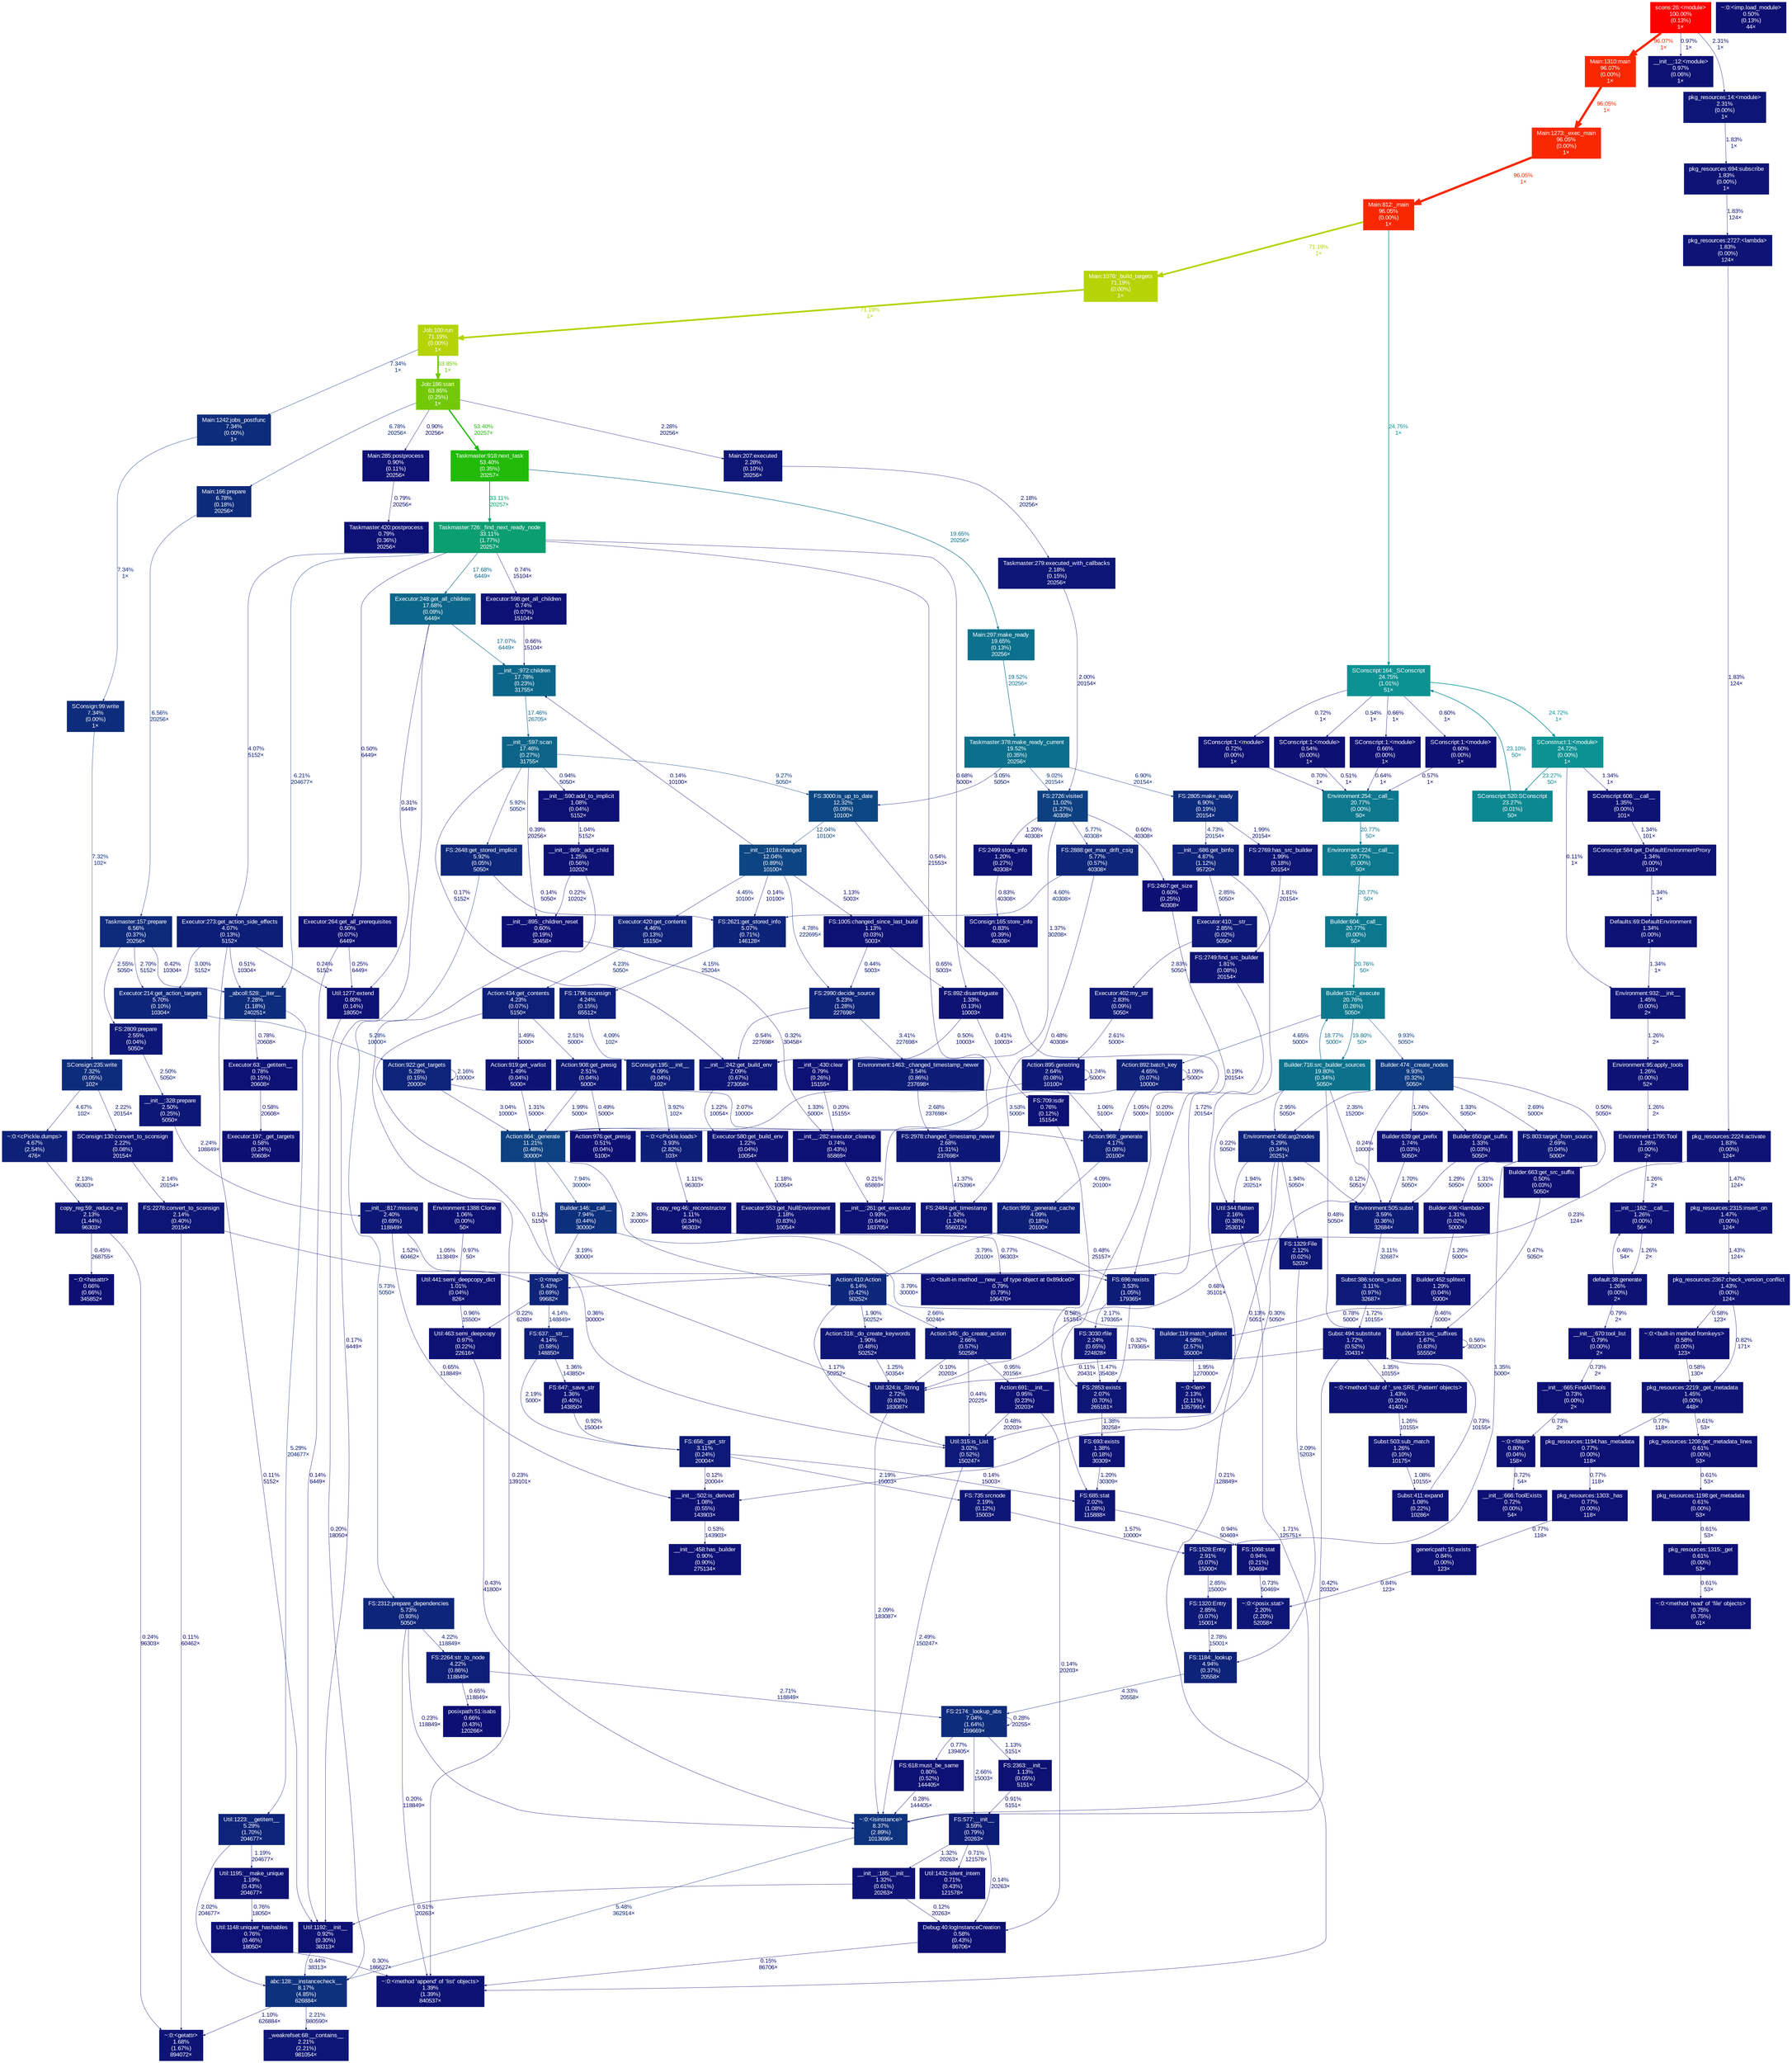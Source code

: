 digraph {
	graph [ranksep=0.25, fontname=Arial, nodesep=0.125];
	node [fontname=Arial, style=filled, height=0, width=0, shape=box, fontcolor=white];
	edge [fontname=Arial];
	0 [color="#0d2c7c", fontcolor="#ffffff", fontsize="10.00", label="FS:2174:_lookup_abs\n7.04%\n(1.64%)\n159669×"];
	0 -> 0 [color="#0d0e73", label="0.28%\n20255×", arrowsize="0.35", fontsize="10.00", fontcolor="#0d0e73", labeldistance="0.50", penwidth="0.50"];
	0 -> 386 [color="#0d1074", label="0.77%\n139405×", arrowsize="0.35", fontsize="10.00", fontcolor="#0d1074", labeldistance="0.50", penwidth="0.50"];
	0 -> 681 [color="#0d1876", label="2.66%\n15003×", arrowsize="0.35", fontsize="10.00", fontcolor="#0d1876", labeldistance="0.50", penwidth="0.50"];
	0 -> 1087 [color="#0d1174", label="1.13%\n5151×", arrowsize="0.35", fontsize="10.00", fontcolor="#0d1174", labeldistance="0.50", penwidth="0.50"];
	1 [color="#0d2279", fontcolor="#ffffff", fontsize="10.00", label="FS:1184:_lookup\n4.94%\n(0.37%)\n20558×"];
	1 -> 0 [color="#0d1f78", label="4.33%\n20558×", arrowsize="0.35", fontsize="10.00", fontcolor="#0d1f78", labeldistance="0.50", penwidth="0.50"];
	2 [color="#0d1f78", fontcolor="#ffffff", fontsize="10.00", label="FS:2264:str_to_node\n4.22%\n(0.86%)\n118849×"];
	2 -> 0 [color="#0d1876", label="2.71%\n118849×", arrowsize="0.35", fontsize="10.00", fontcolor="#0d1876", labeldistance="0.50", penwidth="0.50"];
	2 -> 1414 [color="#0d0f74", label="0.65%\n118849×", arrowsize="0.35", fontsize="10.00", fontcolor="#0d0f74", labeldistance="0.50", penwidth="0.50"];
	4 [color="#0b9e6f", fontcolor="#ffffff", fontsize="10.00", label="Taskmaster:726:_find_next_ready_node\n33.11%\n(1.77%)\n20257×"];
	4 -> 261 [color="#0d1074", label="0.68%\n5000×", arrowsize="0.35", fontsize="10.00", fontcolor="#0d1074", labeldistance="0.50", penwidth="0.50"];
	4 -> 422 [color="#0d1074", label="0.74%\n15104×", arrowsize="0.35", fontsize="10.00", fontcolor="#0d1074", labeldistance="0.50", penwidth="0.50"];
	4 -> 407 [color="#0d1e78", label="4.07%\n5152×", arrowsize="0.35", fontsize="10.00", fontcolor="#0d1e78", labeldistance="0.50", penwidth="0.50"];
	4 -> 758 [color="#0c658a", label="17.68%\n6449×", arrowsize="0.42", fontsize="10.00", fontcolor="#0c658a", labeldistance="0.71", penwidth="0.71"];
	4 -> 211 [color="#0d0f73", label="0.54%\n21553×", arrowsize="0.35", fontsize="10.00", fontcolor="#0d0f73", labeldistance="0.50", penwidth="0.50"];
	4 -> 789 [color="#0d287b", label="6.21%\n204677×", arrowsize="0.35", fontsize="10.00", fontcolor="#0d287b", labeldistance="0.50", penwidth="0.50"];
	4 -> 1047 [color="#0d0f73", label="0.50%\n6449×", arrowsize="0.35", fontsize="10.00", fontcolor="#0d0f73", labeldistance="0.50", penwidth="0.50"];
	13 [color="#0d1074", fontcolor="#ffffff", fontsize="10.00", label="__init__:666:ToolExists\n0.72%\n(0.00%)\n54×"];
	15 [color="#0d1074", fontcolor="#ffffff", fontsize="10.00", label="__init__:282:executor_cleanup\n0.74%\n(0.43%)\n65869×"];
	15 -> 211 [color="#0d0e73", label="0.21%\n65869×", arrowsize="0.35", fontsize="10.00", fontcolor="#0d0e73", labeldistance="0.50", penwidth="0.50"];
	16 [color="#0d2179", fontcolor="#ffffff", fontsize="10.00", label="Action:892:batch_key\n4.65%\n(0.07%)\n10000×"];
	16 -> 16 [color="#0d1174", label="1.09%\n5000×", arrowsize="0.35", fontsize="10.00", fontcolor="#0d1174", labeldistance="0.50", penwidth="0.50"];
	16 -> 270 [color="#0d1174", label="1.05%\n5000×", arrowsize="0.35", fontsize="10.00", fontcolor="#0d1174", labeldistance="0.50", penwidth="0.50"];
	16 -> 663 [color="#0d1c77", label="3.53%\n5000×", arrowsize="0.35", fontsize="10.00", fontcolor="#0d1c77", labeldistance="0.50", penwidth="0.50"];
	17 [color="#0c788e", fontcolor="#ffffff", fontsize="10.00", label="Builder:537:_execute\n20.76%\n(0.26%)\n5050×"];
	17 -> 16 [color="#0d2179", label="4.65%\n5000×", arrowsize="0.35", fontsize="10.00", fontcolor="#0d2179", labeldistance="0.50", penwidth="0.50"];
	17 -> 19 [color="#0d3a80", label="9.93%\n5050×", arrowsize="0.35", fontsize="10.00", fontcolor="#0d3a80", labeldistance="0.50", penwidth="0.50"];
	17 -> 185 [color="#0c728c", label="19.80%\n50×", arrowsize="0.44", fontsize="10.00", fontcolor="#0c728c", labeldistance="0.79", penwidth="0.79"];
	19 [color="#0d3a80", fontcolor="#ffffff", fontsize="10.00", label="Builder:474:_create_nodes\n9.93%\n(0.32%)\n5050×"];
	19 -> 130 [color="#0d1876", label="2.69%\n5000×", arrowsize="0.35", fontsize="10.00", fontcolor="#0d1876", labeldistance="0.50", penwidth="0.50"];
	19 -> 193 [color="#0d1776", label="2.35%\n15200×", arrowsize="0.35", fontsize="10.00", fontcolor="#0d1776", labeldistance="0.50", penwidth="0.50"];
	19 -> 271 [color="#0d0f73", label="0.50%\n5050×", arrowsize="0.35", fontsize="10.00", fontcolor="#0d0f73", labeldistance="0.50", penwidth="0.50"];
	19 -> 177 [color="#0d0e73", label="0.30%\n5050×", arrowsize="0.35", fontsize="10.00", fontcolor="#0d0e73", labeldistance="0.50", penwidth="0.50"];
	19 -> 285 [color="#0d1475", label="1.74%\n5050×", arrowsize="0.35", fontsize="10.00", fontcolor="#0d1475", labeldistance="0.50", penwidth="0.50"];
	19 -> 221 [color="#0d1274", label="1.33%\n5050×", arrowsize="0.35", fontsize="10.00", fontcolor="#0d1274", labeldistance="0.50", penwidth="0.50"];
	24 [color="#0d1074", fontcolor="#ffffff", fontsize="10.00", label="SConscript:1:<module>\n0.72%\n(0.00%)\n1×"];
	24 -> 660 [color="#0d1074", label="0.70%\n1×", arrowsize="0.35", fontsize="10.00", fontcolor="#0d1074", labeldistance="0.50", penwidth="0.50"];
	25 [color="#0c9293", fontcolor="#ffffff", fontsize="10.00", label="SConscript:164:_SConscript\n24.75%\n(1.01%)\n51×"];
	25 -> 918 [color="#0d0f73", label="0.54%\n1×", arrowsize="0.35", fontsize="10.00", fontcolor="#0d0f73", labeldistance="0.50", penwidth="0.50"];
	25 -> 24 [color="#0d1074", label="0.72%\n1×", arrowsize="0.35", fontsize="10.00", fontcolor="#0d1074", labeldistance="0.50", penwidth="0.50"];
	25 -> 289 [color="#0d0f74", label="0.66%\n1×", arrowsize="0.35", fontsize="10.00", fontcolor="#0d0f74", labeldistance="0.50", penwidth="0.50"];
	25 -> 357 [color="#0d0f74", label="0.60%\n1×", arrowsize="0.35", fontsize="10.00", fontcolor="#0d0f74", labeldistance="0.50", penwidth="0.50"];
	25 -> 118 [color="#0c9293", label="24.72%\n1×", arrowsize="0.50", fontsize="10.00", fontcolor="#0c9293", labeldistance="0.99", penwidth="0.99"];
	41 [color="#0d1676", fontcolor="#ffffff", fontsize="10.00", label="FS:735:srcnode\n2.19%\n(0.12%)\n15003×"];
	41 -> 194 [color="#0d1375", label="1.57%\n10000×", arrowsize="0.35", fontsize="10.00", fontcolor="#0d1375", labeldistance="0.50", penwidth="0.50"];
	72 [color="#0d0f73", fontcolor="#ffffff", fontsize="10.00", label="~:0:<imp.load_module>\n0.50%\n(0.13%)\n44×"];
	78 [color="#f92801", fontcolor="#ffffff", fontsize="10.00", label="Main:812:_main\n96.05%\n(0.00%)\n1×"];
	78 -> 473 [color="#b5d406", label="71.19%\n1×", arrowsize="0.84", fontsize="10.00", fontcolor="#b5d406", labeldistance="2.85", penwidth="2.85"];
	78 -> 25 [color="#0c9293", label="24.75%\n1×", arrowsize="0.50", fontsize="10.00", fontcolor="#0c9293", labeldistance="0.99", penwidth="0.99"];
	92 [color="#0d1174", fontcolor="#ffffff", fontsize="10.00", label="Util:463:semi_deepcopy\n0.97%\n(0.22%)\n22616×"];
	92 -> 375 [color="#0d0f73", label="0.43%\n41800×", arrowsize="0.35", fontsize="10.00", fontcolor="#0d0f73", labeldistance="0.50", penwidth="0.50"];
	115 [color="#f92801", fontcolor="#ffffff", fontsize="10.00", label="Main:1310:main\n96.07%\n(0.00%)\n1×"];
	115 -> 394 [color="#f92801", label="96.05%\n1×", arrowsize="0.98", fontsize="10.00", fontcolor="#f92801", labeldistance="3.84", penwidth="3.84"];
	118 [color="#0c9293", fontcolor="#ffffff", fontsize="10.00", label="SConstruct:1:<module>\n24.72%\n(0.00%)\n1×"];
	118 -> 545 [color="#0d0d73", label="0.11%\n1×", arrowsize="0.35", fontsize="10.00", fontcolor="#0d0d73", labeldistance="0.50", penwidth="0.50"];
	118 -> 372 [color="#0d1274", label="1.34%\n1×", arrowsize="0.35", fontsize="10.00", fontcolor="#0d1274", labeldistance="0.50", penwidth="0.50"];
	118 -> 280 [color="#0c8891", label="23.27%\n50×", arrowsize="0.48", fontsize="10.00", fontcolor="#0c8891", labeldistance="0.93", penwidth="0.93"];
	124 [color="#0d2279", fontcolor="#ffffff", fontsize="10.00", label="__init__:686:get_binfo\n4.87%\n(1.12%)\n95720×"];
	124 -> 1478 [color="#0d0e73", label="0.21%\n128849×", arrowsize="0.35", fontsize="10.00", fontcolor="#0d0e73", labeldistance="0.50", penwidth="0.50"];
	124 -> 327 [color="#0d1976", label="2.85%\n5050×", arrowsize="0.35", fontsize="10.00", fontcolor="#0d1976", labeldistance="0.50", penwidth="0.50"];
	129 [color="#0d1274", fontcolor="#ffffff", fontsize="10.00", label="Builder:496:<lambda>\n1.31%\n(0.02%)\n5000×"];
	129 -> 1153 [color="#0d1274", label="1.29%\n5000×", arrowsize="0.35", fontsize="10.00", fontcolor="#0d1274", labeldistance="0.50", penwidth="0.50"];
	130 [color="#0d1876", fontcolor="#ffffff", fontsize="10.00", label="FS:803:target_from_source\n2.69%\n(0.04%)\n5000×"];
	130 -> 129 [color="#0d1274", label="1.31%\n5000×", arrowsize="0.35", fontsize="10.00", fontcolor="#0d1274", labeldistance="0.50", penwidth="0.50"];
	130 -> 194 [color="#0d1274", label="1.35%\n5000×", arrowsize="0.35", fontsize="10.00", fontcolor="#0d1274", labeldistance="0.50", penwidth="0.50"];
	132 [color="#0d1f78", fontcolor="#ffffff", fontsize="10.00", label="Action:434:get_contents\n4.23%\n(0.07%)\n5150×"];
	132 -> 1205 [color="#0d1776", label="2.51%\n5000×", arrowsize="0.35", fontsize="10.00", fontcolor="#0d1776", labeldistance="0.50", penwidth="0.50"];
	132 -> 220 [color="#0d1375", label="1.49%\n5000×", arrowsize="0.35", fontsize="10.00", fontcolor="#0d1375", labeldistance="0.50", penwidth="0.50"];
	132 -> 381 [color="#0d0d73", label="0.12%\n5150×", arrowsize="0.35", fontsize="10.00", fontcolor="#0d0d73", labeldistance="0.50", penwidth="0.50"];
	136 [color="#0d1475", fontcolor="#ffffff", fontsize="10.00", label="Builder:823:src_suffixes\n1.67%\n(0.83%)\n55550×"];
	136 -> 136 [color="#0d0f73", label="0.56%\n30200×", arrowsize="0.35", fontsize="10.00", fontcolor="#0d0f73", labeldistance="0.50", penwidth="0.50"];
	146 [color="#0d1274", fontcolor="#ffffff", fontsize="10.00", label="__init__:162:__call__\n1.26%\n(0.00%)\n56×"];
	146 -> 1005 [color="#0d1274", label="1.26%\n2×", arrowsize="0.35", fontsize="10.00", fontcolor="#0d1274", labeldistance="0.50", penwidth="0.50"];
	161 [color="#0d1174", fontcolor="#ffffff", fontsize="10.00", label="__init__:12:<module>\n0.97%\n(0.06%)\n1×"];
	170 [color="#0d1074", fontcolor="#ffffff", fontsize="10.00", label="__init__:458:has_builder\n0.90%\n(0.90%)\n275134×"];
	173 [color="#0c6489", fontcolor="#ffffff", fontsize="10.00", label="__init__:597:scan\n17.46%\n(0.27%)\n31755×"];
	173 -> 640 [color="#0d277a", label="5.92%\n5050×", arrowsize="0.35", fontsize="10.00", fontcolor="#0d277a", labeldistance="0.50", penwidth="0.50"];
	173 -> 782 [color="#0d377f", label="9.27%\n5050×", arrowsize="0.35", fontsize="10.00", fontcolor="#0d377f", labeldistance="0.50", penwidth="0.50"];
	173 -> 277 [color="#0d0e73", label="0.39%\n20256×", arrowsize="0.35", fontsize="10.00", fontcolor="#0d0e73", labeldistance="0.50", penwidth="0.50"];
	173 -> 214 [color="#0d0d73", label="0.17%\n5152×", arrowsize="0.35", fontsize="10.00", fontcolor="#0d0d73", labeldistance="0.50", penwidth="0.50"];
	173 -> 797 [color="#0d1174", label="0.94%\n5050×", arrowsize="0.35", fontsize="10.00", fontcolor="#0d1174", labeldistance="0.50", penwidth="0.50"];
	174 [color="#0c708c", fontcolor="#ffffff", fontsize="10.00", label="Taskmaster:378:make_ready_current\n19.52%\n(0.35%)\n20256×"];
	174 -> 695 [color="#0d2b7c", label="6.90%\n20154×", arrowsize="0.35", fontsize="10.00", fontcolor="#0d2b7c", labeldistance="0.50", penwidth="0.50"];
	174 -> 782 [color="#0d1a77", label="3.05%\n5050×", arrowsize="0.35", fontsize="10.00", fontcolor="#0d1a77", labeldistance="0.50", penwidth="0.50"];
	174 -> 175 [color="#0d367e", label="9.02%\n20154×", arrowsize="0.35", fontsize="10.00", fontcolor="#0d367e", labeldistance="0.50", penwidth="0.50"];
	175 [color="#0d4081", fontcolor="#ffffff", fontsize="10.00", label="FS:2726:visited\n11.02%\n(1.27%)\n40308×"];
	175 -> 898 [color="#0d0f74", label="0.60%\n40308×", arrowsize="0.35", fontsize="10.00", fontcolor="#0d0f74", labeldistance="0.50", penwidth="0.50"];
	175 -> 588 [color="#0d267a", label="5.77%\n40308×", arrowsize="0.35", fontsize="10.00", fontcolor="#0d267a", labeldistance="0.50", penwidth="0.50"];
	175 -> 625 [color="#0d1274", label="1.20%\n40308×", arrowsize="0.35", fontsize="10.00", fontcolor="#0d1274", labeldistance="0.50", penwidth="0.50"];
	175 -> 214 [color="#0d1274", label="1.37%\n30208×", arrowsize="0.35", fontsize="10.00", fontcolor="#0d1274", labeldistance="0.50", penwidth="0.50"];
	177 [color="#0d1174", fontcolor="#ffffff", fontsize="10.00", label="__init__:502:is_derived\n1.08%\n(0.55%)\n143903×"];
	177 -> 170 [color="#0d0f73", label="0.53%\n143903×", arrowsize="0.35", fontsize="10.00", fontcolor="#0d0f73", labeldistance="0.50", penwidth="0.50"];
	178 [color="#0d4582", fontcolor="#ffffff", fontsize="10.00", label="__init__:1018:changed\n12.04%\n(0.89%)\n10100×"];
	178 -> 709 [color="#0d2078", label="4.45%\n10100×", arrowsize="0.35", fontsize="10.00", fontcolor="#0d2078", labeldistance="0.50", penwidth="0.50"];
	178 -> 262 [color="#0d1174", label="1.13%\n5003×", arrowsize="0.35", fontsize="10.00", fontcolor="#0d1174", labeldistance="0.50", penwidth="0.50"];
	178 -> 403 [color="#0d0d73", label="0.14%\n10100×", arrowsize="0.35", fontsize="10.00", fontcolor="#0d0d73", labeldistance="0.50", penwidth="0.50"];
	178 -> 249 [color="#0d2179", label="4.78%\n222695×", arrowsize="0.35", fontsize="10.00", fontcolor="#0d2179", labeldistance="0.50", penwidth="0.50"];
	178 -> 186 [color="#0d0d73", label="0.14%\n10100×", arrowsize="0.35", fontsize="10.00", fontcolor="#0d0d73", labeldistance="0.50", penwidth="0.50"];
	179 [color="#0d1676", fontcolor="#ffffff", fontsize="10.00", label="Main:207:executed\n2.28%\n(0.10%)\n20256×"];
	179 -> 707 [color="#0d1676", label="2.18%\n20256×", arrowsize="0.35", fontsize="10.00", fontcolor="#0d1676", labeldistance="0.50", penwidth="0.50"];
	185 [color="#0c728c", fontcolor="#ffffff", fontsize="10.00", label="Builder:716:src_builder_sources\n19.80%\n(0.34%)\n5050×"];
	185 -> 193 [color="#0d1977", label="2.95%\n5050×", arrowsize="0.35", fontsize="10.00", fontcolor="#0d1977", labeldistance="0.50", penwidth="0.50"];
	185 -> 390 [color="#0d0e73", label="0.22%\n5050×", arrowsize="0.35", fontsize="10.00", fontcolor="#0d0e73", labeldistance="0.50", penwidth="0.50"];
	185 -> 17 [color="#0c6c8b", label="18.77%\n5000×", arrowsize="0.43", fontsize="10.00", fontcolor="#0c6c8b", labeldistance="0.75", penwidth="0.75"];
	185 -> 136 [color="#0d0f73", label="0.48%\n5050×", arrowsize="0.35", fontsize="10.00", fontcolor="#0d0f73", labeldistance="0.50", penwidth="0.50"];
	185 -> 279 [color="#0d0e73", label="0.24%\n10000×", arrowsize="0.35", fontsize="10.00", fontcolor="#0d0e73", labeldistance="0.50", penwidth="0.50"];
	186 [color="#0c668a", fontcolor="#ffffff", fontsize="10.00", label="__init__:972:children\n17.78%\n(0.23%)\n31755×"];
	186 -> 173 [color="#0c6489", label="17.46%\n26705×", arrowsize="0.42", fontsize="10.00", fontcolor="#0c6489", labeldistance="0.70", penwidth="0.70"];
	192 [color="#0d1976", fontcolor="#ffffff", fontsize="10.00", label="FS:1320:Entry\n2.85%\n(0.07%)\n15001×"];
	192 -> 1 [color="#0d1876", label="2.78%\n15001×", arrowsize="0.35", fontsize="10.00", fontcolor="#0d1876", labeldistance="0.50", penwidth="0.50"];
	193 [color="#0d247a", fontcolor="#ffffff", fontsize="10.00", label="Environment:456:arg2nodes\n5.29%\n(0.34%)\n20251×"];
	193 -> 390 [color="#0d1575", label="1.94%\n20251×", arrowsize="0.35", fontsize="10.00", fontcolor="#0d1575", labeldistance="0.50", penwidth="0.50"];
	193 -> 381 [color="#0d1074", label="0.68%\n35101×", arrowsize="0.35", fontsize="10.00", fontcolor="#0d1074", labeldistance="0.50", penwidth="0.50"];
	193 -> 401 [color="#0d0d73", label="0.13%\n5051×", arrowsize="0.35", fontsize="10.00", fontcolor="#0d0d73", labeldistance="0.50", penwidth="0.50"];
	193 -> 279 [color="#0d0d73", label="0.12%\n5051×", arrowsize="0.35", fontsize="10.00", fontcolor="#0d0d73", labeldistance="0.50", penwidth="0.50"];
	193 -> 765 [color="#0d1575", label="1.94%\n5050×", arrowsize="0.35", fontsize="10.00", fontcolor="#0d1575", labeldistance="0.50", penwidth="0.50"];
	194 [color="#0d1976", fontcolor="#ffffff", fontsize="10.00", label="FS:1528:Entry\n2.91%\n(0.07%)\n15000×"];
	194 -> 192 [color="#0d1976", label="2.85%\n15000×", arrowsize="0.35", fontsize="10.00", fontcolor="#0d1976", labeldistance="0.50", penwidth="0.50"];
	210 [color="#0d1676", fontcolor="#ffffff", fontsize="10.00", label="pkg_resources:14:<module>\n2.31%\n(0.00%)\n1×"];
	210 -> 435 [color="#0d1475", label="1.83%\n1×", arrowsize="0.35", fontsize="10.00", fontcolor="#0d1475", labeldistance="0.50", penwidth="0.50"];
	211 [color="#0d1174", fontcolor="#ffffff", fontsize="10.00", label="__init__:261:get_executor\n0.93%\n(0.64%)\n183705×"];
	213 [color="#21ba09", fontcolor="#ffffff", fontsize="10.00", label="Taskmaster:918:next_task\n53.40%\n(0.35%)\n20257×"];
	213 -> 4 [color="#0b9e6f", label="33.11%\n20257×", arrowsize="0.58", fontsize="10.00", fontcolor="#0b9e6f", labeldistance="1.32", penwidth="1.32"];
	213 -> 1360 [color="#0c718c", label="19.65%\n20256×", arrowsize="0.44", fontsize="10.00", fontcolor="#0c718c", labeldistance="0.79", penwidth="0.79"];
	214 [color="#0d1675", fontcolor="#ffffff", fontsize="10.00", label="__init__:242:get_build_env\n2.09%\n(0.67%)\n273058×"];
	214 -> 684 [color="#0d1274", label="1.22%\n10054×", arrowsize="0.35", fontsize="10.00", fontcolor="#0d1274", labeldistance="0.50", penwidth="0.50"];
	215 [color="#0d2a7b", fontcolor="#ffffff", fontsize="10.00", label="Taskmaster:157:prepare\n6.56%\n(0.37%)\n20256×"];
	215 -> 846 [color="#0d1876", label="2.70%\n5152×", arrowsize="0.35", fontsize="10.00", fontcolor="#0d1876", labeldistance="0.50", penwidth="0.50"];
	215 -> 789 [color="#0d0e73", label="0.42%\n10304×", arrowsize="0.35", fontsize="10.00", fontcolor="#0d0e73", labeldistance="0.50", penwidth="0.50"];
	215 -> 732 [color="#0d1776", label="2.55%\n5050×", arrowsize="0.35", fontsize="10.00", fontcolor="#0d1776", labeldistance="0.50", penwidth="0.50"];
	220 [color="#0d1375", fontcolor="#ffffff", fontsize="10.00", label="Action:919:get_varlist\n1.49%\n(0.04%)\n5000×"];
	220 -> 663 [color="#0d1274", label="1.31%\n5000×", arrowsize="0.35", fontsize="10.00", fontcolor="#0d1274", labeldistance="0.50", penwidth="0.50"];
	221 [color="#0d1274", fontcolor="#ffffff", fontsize="10.00", label="Builder:650:get_suffix\n1.33%\n(0.03%)\n5050×"];
	221 -> 279 [color="#0d1274", label="1.29%\n5050×", arrowsize="0.35", fontsize="10.00", fontcolor="#0d1274", labeldistance="0.50", penwidth="0.50"];
	244 [color="#0d1a77", fontcolor="#ffffff", fontsize="10.00", label="Subst:386:scons_subst\n3.11%\n(0.97%)\n32687×"];
	244 -> 377 [color="#0d1475", label="1.72%\n10155×", arrowsize="0.35", fontsize="10.00", fontcolor="#0d1475", labeldistance="0.50", penwidth="0.50"];
	249 [color="#0d2379", fontcolor="#ffffff", fontsize="10.00", label="FS:2990:decide_source\n5.23%\n(1.28%)\n227698×"];
	249 -> 1251 [color="#0d1b77", label="3.41%\n227698×", arrowsize="0.35", fontsize="10.00", fontcolor="#0d1b77", labeldistance="0.50", penwidth="0.50"];
	249 -> 214 [color="#0d0f73", label="0.54%\n227698×", arrowsize="0.35", fontsize="10.00", fontcolor="#0d0f73", labeldistance="0.50", penwidth="0.50"];
	251 [color="#ff0000", fontcolor="#ffffff", fontsize="10.00", label="scons:26:<module>\n100.00%\n(0.13%)\n1×"];
	251 -> 161 [color="#0d1174", label="0.97%\n1×", arrowsize="0.35", fontsize="10.00", fontcolor="#0d1174", labeldistance="0.50", penwidth="0.50"];
	251 -> 210 [color="#0d1676", label="2.31%\n1×", arrowsize="0.35", fontsize="10.00", fontcolor="#0d1676", labeldistance="0.50", penwidth="0.50"];
	251 -> 115 [color="#f92801", label="96.07%\n1×", arrowsize="0.98", fontsize="10.00", fontcolor="#f92801", labeldistance="3.84", penwidth="3.84"];
	260 [color="#0d0f73", fontcolor="#ffffff", fontsize="10.00", label="Executor:197:_get_targets\n0.58%\n(0.24%)\n20608×"];
	261 [color="#0d1274", fontcolor="#ffffff", fontsize="10.00", label="FS:892:disambiguate\n1.33%\n(0.13%)\n10003×"];
	261 -> 792 [color="#0d0e73", label="0.41%\n10003×", arrowsize="0.35", fontsize="10.00", fontcolor="#0d0e73", labeldistance="0.50", penwidth="0.50"];
	261 -> 275 [color="#0d0f73", label="0.50%\n10003×", arrowsize="0.35", fontsize="10.00", fontcolor="#0d0f73", labeldistance="0.50", penwidth="0.50"];
	262 [color="#0d1174", fontcolor="#ffffff", fontsize="10.00", label="FS:1005:changed_since_last_build\n1.13%\n(0.03%)\n5003×"];
	262 -> 249 [color="#0d0f73", label="0.44%\n5003×", arrowsize="0.35", fontsize="10.00", fontcolor="#0d0f73", labeldistance="0.50", penwidth="0.50"];
	262 -> 261 [color="#0d0f74", label="0.65%\n5003×", arrowsize="0.35", fontsize="10.00", fontcolor="#0d0f74", labeldistance="0.50", penwidth="0.50"];
	269 [color="#0d1e78", fontcolor="#ffffff", fontsize="10.00", label="Action:959:_generate_cache\n4.09%\n(0.18%)\n20100×"];
	269 -> 605 [color="#0d1d78", label="3.79%\n20100×", arrowsize="0.35", fontsize="10.00", fontcolor="#0d1d78", labeldistance="0.50", penwidth="0.50"];
	270 [color="#0d1f78", fontcolor="#ffffff", fontsize="10.00", label="Action:969:_generate\n4.17%\n(0.08%)\n20100×"];
	270 -> 269 [color="#0d1e78", label="4.09%\n20100×", arrowsize="0.35", fontsize="10.00", fontcolor="#0d1e78", labeldistance="0.50", penwidth="0.50"];
	271 [color="#0d0f73", fontcolor="#ffffff", fontsize="10.00", label="Builder:663:get_src_suffix\n0.50%\n(0.03%)\n5050×"];
	271 -> 136 [color="#0d0f73", label="0.47%\n5050×", arrowsize="0.35", fontsize="10.00", fontcolor="#0d0f73", labeldistance="0.50", penwidth="0.50"];
	275 [color="#0d1074", fontcolor="#ffffff", fontsize="10.00", label="__init__:430:clear\n0.79%\n(0.26%)\n15155×"];
	275 -> 15 [color="#0d0e73", label="0.20%\n15155×", arrowsize="0.35", fontsize="10.00", fontcolor="#0d0e73", labeldistance="0.50", penwidth="0.50"];
	276 [color="#0d1274", fontcolor="#ffffff", fontsize="10.00", label="__init__:185:__init__\n1.32%\n(0.61%)\n20263×"];
	276 -> 1084 [color="#0d0d73", label="0.12%\n20263×", arrowsize="0.35", fontsize="10.00", fontcolor="#0d0d73", labeldistance="0.50", penwidth="0.50"];
	276 -> 1114 [color="#0d0f73", label="0.51%\n20263×", arrowsize="0.35", fontsize="10.00", fontcolor="#0d0f73", labeldistance="0.50", penwidth="0.50"];
	277 [color="#0d0f74", fontcolor="#ffffff", fontsize="10.00", label="__init__:895:_children_reset\n0.60%\n(0.19%)\n30458×"];
	277 -> 15 [color="#0d0e73", label="0.32%\n30458×", arrowsize="0.35", fontsize="10.00", fontcolor="#0d0e73", labeldistance="0.50", penwidth="0.50"];
	279 [color="#0d1c77", fontcolor="#ffffff", fontsize="10.00", label="Environment:505:subst\n3.59%\n(0.36%)\n32684×"];
	279 -> 244 [color="#0d1a77", label="3.11%\n32687×", arrowsize="0.35", fontsize="10.00", fontcolor="#0d1a77", labeldistance="0.50", penwidth="0.50"];
	280 [color="#0c8891", fontcolor="#ffffff", fontsize="10.00", label="SConscript:520:SConscript\n23.27%\n(0.01%)\n50×"];
	280 -> 25 [color="#0c8791", label="23.10%\n50×", arrowsize="0.48", fontsize="10.00", fontcolor="#0c8791", labeldistance="0.92", penwidth="0.92"];
	281 [color="#0d247a", fontcolor="#ffffff", fontsize="10.00", label="~:0:<map>\n5.43%\n(0.69%)\n99682×"];
	281 -> 519 [color="#0d1e78", label="4.14%\n148849×", arrowsize="0.35", fontsize="10.00", fontcolor="#0d1e78", labeldistance="0.50", penwidth="0.50"];
	281 -> 92 [color="#0d0e73", label="0.22%\n6288×", arrowsize="0.35", fontsize="10.00", fontcolor="#0d0e73", labeldistance="0.50", penwidth="0.50"];
	282 [color="#0d1274", fontcolor="#ffffff", fontsize="10.00", label="Environment:1795:Tool\n1.26%\n(0.00%)\n2×"];
	282 -> 146 [color="#0d1274", label="1.26%\n2×", arrowsize="0.35", fontsize="10.00", fontcolor="#0d1274", labeldistance="0.50", penwidth="0.50"];
	285 [color="#0d1475", fontcolor="#ffffff", fontsize="10.00", label="Builder:639:get_prefix\n1.74%\n(0.03%)\n5050×"];
	285 -> 279 [color="#0d1475", label="1.70%\n5050×", arrowsize="0.35", fontsize="10.00", fontcolor="#0d1475", labeldistance="0.50", penwidth="0.50"];
	289 [color="#0d0f74", fontcolor="#ffffff", fontsize="10.00", label="SConscript:1:<module>\n0.66%\n(0.00%)\n1×"];
	289 -> 660 [color="#0d0f74", label="0.64%\n1×", arrowsize="0.35", fontsize="10.00", fontcolor="#0d0f74", labeldistance="0.50", penwidth="0.50"];
	290 [color="#0d1375", fontcolor="#ffffff", fontsize="10.00", label="pkg_resources:2219:_get_metadata\n1.45%\n(0.00%)\n448×"];
	290 -> 1472 [color="#0d0f74", label="0.61%\n53×", arrowsize="0.35", fontsize="10.00", fontcolor="#0d0f74", labeldistance="0.50", penwidth="0.50"];
	290 -> 808 [color="#0d1074", label="0.77%\n118×", arrowsize="0.35", fontsize="10.00", fontcolor="#0d1074", labeldistance="0.50", penwidth="0.50"];
	291 [color="#0d0f73", fontcolor="#ffffff", fontsize="10.00", label="~:0:<built-in method fromkeys>\n0.58%\n(0.00%)\n123×"];
	291 -> 290 [color="#0d0f73", label="0.58%\n130×", arrowsize="0.35", fontsize="10.00", fontcolor="#0d0f73", labeldistance="0.50", penwidth="0.50"];
	292 [color="#0d1375", fontcolor="#ffffff", fontsize="10.00", label="pkg_resources:2367:check_version_conflict\n1.43%\n(0.00%)\n124×"];
	292 -> 290 [color="#0d1074", label="0.82%\n171×", arrowsize="0.35", fontsize="10.00", fontcolor="#0d1074", labeldistance="0.50", penwidth="0.50"];
	292 -> 291 [color="#0d0f73", label="0.58%\n123×", arrowsize="0.35", fontsize="10.00", fontcolor="#0d0f73", labeldistance="0.50", penwidth="0.50"];
	297 [color="#73c908", fontcolor="#ffffff", fontsize="10.00", label="Job:186:start\n63.85%\n(0.25%)\n1×"];
	297 -> 1263 [color="#0d2b7b", label="6.78%\n20256×", arrowsize="0.35", fontsize="10.00", fontcolor="#0d2b7b", labeldistance="0.50", penwidth="0.50"];
	297 -> 179 [color="#0d1676", label="2.28%\n20256×", arrowsize="0.35", fontsize="10.00", fontcolor="#0d1676", labeldistance="0.50", penwidth="0.50"];
	297 -> 213 [color="#21ba09", label="53.40%\n20257×", arrowsize="0.73", fontsize="10.00", fontcolor="#21ba09", labeldistance="2.14", penwidth="2.14"];
	297 -> 437 [color="#0d1074", label="0.90%\n20256×", arrowsize="0.35", fontsize="10.00", fontcolor="#0d1074", labeldistance="0.50", penwidth="0.50"];
	313 [color="#0d1676", fontcolor="#ffffff", fontsize="10.00", label="FS:3030:rfile\n2.24%\n(0.65%)\n224828×"];
	313 -> 994 [color="#0d1375", label="1.47%\n35408×", arrowsize="0.35", fontsize="10.00", fontcolor="#0d1375", labeldistance="0.50", penwidth="0.50"];
	326 [color="#0d1976", fontcolor="#ffffff", fontsize="10.00", label="Executor:402:my_str\n2.83%\n(0.09%)\n5050×"];
	326 -> 688 [color="#0d1876", label="2.61%\n5000×", arrowsize="0.35", fontsize="10.00", fontcolor="#0d1876", labeldistance="0.50", penwidth="0.50"];
	327 [color="#0d1976", fontcolor="#ffffff", fontsize="10.00", label="Executor:410:__str__\n2.85%\n(0.02%)\n5050×"];
	327 -> 326 [color="#0d1976", label="2.83%\n5050×", arrowsize="0.35", fontsize="10.00", fontcolor="#0d1976", labeldistance="0.50", penwidth="0.50"];
	339 [color="#0d1375", fontcolor="#ffffff", fontsize="10.00", label="pkg_resources:2315:insert_on\n1.47%\n(0.00%)\n124×"];
	339 -> 292 [color="#0d1375", label="1.43%\n124×", arrowsize="0.35", fontsize="10.00", fontcolor="#0d1375", labeldistance="0.50", penwidth="0.50"];
	347 [color="#0d1676", fontcolor="#ffffff", fontsize="10.00", label="~:0:<posix.stat>\n2.20%\n(2.20%)\n52058×"];
	351 [color="#0d1174", fontcolor="#ffffff", fontsize="10.00", label="FS:1068:stat\n0.94%\n(0.21%)\n50469×"];
	351 -> 347 [color="#0d1074", label="0.73%\n50469×", arrowsize="0.35", fontsize="10.00", fontcolor="#0d1074", labeldistance="0.50", penwidth="0.50"];
	353 [color="#0d1074", fontcolor="#ffffff", fontsize="10.00", label="genericpath:15:exists\n0.84%\n(0.00%)\n123×"];
	353 -> 347 [color="#0d1074", label="0.84%\n123×", arrowsize="0.35", fontsize="10.00", fontcolor="#0d1074", labeldistance="0.50", penwidth="0.50"];
	354 [color="#0d1174", fontcolor="#ffffff", fontsize="10.00", label="Action:691:__init__\n0.95%\n(0.23%)\n20203×"];
	354 -> 401 [color="#0d0f73", label="0.48%\n20203×", arrowsize="0.35", fontsize="10.00", fontcolor="#0d0f73", labeldistance="0.50", penwidth="0.50"];
	354 -> 1084 [color="#0d0d73", label="0.14%\n20203×", arrowsize="0.35", fontsize="10.00", fontcolor="#0d0d73", labeldistance="0.50", penwidth="0.50"];
	356 [color="#0d1876", fontcolor="#ffffff", fontsize="10.00", label="Action:345:_do_create_action\n2.66%\n(0.57%)\n50258×"];
	356 -> 354 [color="#0d1174", label="0.95%\n20156×", arrowsize="0.35", fontsize="10.00", fontcolor="#0d1174", labeldistance="0.50", penwidth="0.50"];
	356 -> 401 [color="#0d0f73", label="0.44%\n20225×", arrowsize="0.35", fontsize="10.00", fontcolor="#0d0f73", labeldistance="0.50", penwidth="0.50"];
	356 -> 381 [color="#0d0d73", label="0.10%\n20203×", arrowsize="0.35", fontsize="10.00", fontcolor="#0d0d73", labeldistance="0.50", penwidth="0.50"];
	357 [color="#0d0f74", fontcolor="#ffffff", fontsize="10.00", label="SConscript:1:<module>\n0.60%\n(0.00%)\n1×"];
	357 -> 660 [color="#0d0f73", label="0.57%\n1×", arrowsize="0.35", fontsize="10.00", fontcolor="#0d0f73", labeldistance="0.50", penwidth="0.50"];
	372 [color="#0d1274", fontcolor="#ffffff", fontsize="10.00", label="SConscript:606:__call__\n1.35%\n(0.00%)\n101×"];
	372 -> 419 [color="#0d1274", label="1.34%\n101×", arrowsize="0.35", fontsize="10.00", fontcolor="#0d1274", labeldistance="0.50", penwidth="0.50"];
	375 [color="#0d327e", fontcolor="#ffffff", fontsize="10.00", label="~:0:<isinstance>\n8.37%\n(2.89%)\n1013696×"];
	375 -> 531 [color="#0d257a", label="5.48%\n362914×", arrowsize="0.35", fontsize="10.00", fontcolor="#0d257a", labeldistance="0.50", penwidth="0.50"];
	377 [color="#0d1475", fontcolor="#ffffff", fontsize="10.00", label="Subst:494:substitute\n1.72%\n(0.52%)\n20431×"];
	377 -> 1058 [color="#0d1274", label="1.35%\n10155×", arrowsize="0.35", fontsize="10.00", fontcolor="#0d1274", labeldistance="0.50", penwidth="0.50"];
	377 -> 381 [color="#0d0d73", label="0.11%\n20431×", arrowsize="0.35", fontsize="10.00", fontcolor="#0d0d73", labeldistance="0.50", penwidth="0.50"];
	377 -> 375 [color="#0d0e73", label="0.42%\n20320×", arrowsize="0.35", fontsize="10.00", fontcolor="#0d0e73", labeldistance="0.50", penwidth="0.50"];
	381 [color="#0d1876", fontcolor="#ffffff", fontsize="10.00", label="Util:324:is_String\n2.72%\n(0.63%)\n183087×"];
	381 -> 375 [color="#0d1575", label="2.09%\n183087×", arrowsize="0.35", fontsize="10.00", fontcolor="#0d1575", labeldistance="0.50", penwidth="0.50"];
	386 [color="#0d1074", fontcolor="#ffffff", fontsize="10.00", label="FS:618:must_be_same\n0.80%\n(0.52%)\n144405×"];
	386 -> 375 [color="#0d0e73", label="0.28%\n144405×", arrowsize="0.35", fontsize="10.00", fontcolor="#0d0e73", labeldistance="0.50", penwidth="0.50"];
	390 [color="#0d1676", fontcolor="#ffffff", fontsize="10.00", label="Util:344:flatten\n2.16%\n(0.38%)\n25301×"];
	390 -> 375 [color="#0d1475", label="1.71%\n125751×", arrowsize="0.35", fontsize="10.00", fontcolor="#0d1475", labeldistance="0.50", penwidth="0.50"];
	393 [color="#0d1e78", fontcolor="#ffffff", fontsize="10.00", label="SConsign:195:__init__\n4.09%\n(0.04%)\n102×"];
	393 -> 1163 [color="#0d1e78", label="3.92%\n102×", arrowsize="0.35", fontsize="10.00", fontcolor="#0d1e78", labeldistance="0.50", penwidth="0.50"];
	394 [color="#f92801", fontcolor="#ffffff", fontsize="10.00", label="Main:1273:_exec_main\n96.05%\n(0.00%)\n1×"];
	394 -> 78 [color="#f92801", label="96.05%\n1×", arrowsize="0.98", fontsize="10.00", fontcolor="#f92801", labeldistance="3.84", penwidth="3.84"];
	396 [color="#0d267a", fontcolor="#ffffff", fontsize="10.00", label="FS:2312:prepare_dependencies\n5.73%\n(0.93%)\n5050×"];
	396 -> 2 [color="#0d1f78", label="4.22%\n118849×", arrowsize="0.35", fontsize="10.00", fontcolor="#0d1f78", labeldistance="0.50", penwidth="0.50"];
	396 -> 1478 [color="#0d0e73", label="0.20%\n118849×", arrowsize="0.35", fontsize="10.00", fontcolor="#0d0e73", labeldistance="0.50", penwidth="0.50"];
	396 -> 375 [color="#0d0e73", label="0.23%\n118849×", arrowsize="0.35", fontsize="10.00", fontcolor="#0d0e73", labeldistance="0.50", penwidth="0.50"];
	401 [color="#0d1a77", fontcolor="#ffffff", fontsize="10.00", label="Util:315:is_List\n3.02%\n(0.52%)\n150247×"];
	401 -> 375 [color="#0d1776", label="2.49%\n150247×", arrowsize="0.35", fontsize="10.00", fontcolor="#0d1776", labeldistance="0.50", penwidth="0.50"];
	402 [color="#0d1274", fontcolor="#ffffff", fontsize="10.00", label="Environment:95:apply_tools\n1.26%\n(0.00%)\n52×"];
	402 -> 282 [color="#0d1274", label="1.26%\n2×", arrowsize="0.35", fontsize="10.00", fontcolor="#0d1274", labeldistance="0.50", penwidth="0.50"];
	403 [color="#0d2379", fontcolor="#ffffff", fontsize="10.00", label="FS:2621:get_stored_info\n5.07%\n(0.71%)\n146128×"];
	403 -> 1166 [color="#0d1f78", label="4.15%\n25204×", arrowsize="0.35", fontsize="10.00", fontcolor="#0d1f78", labeldistance="0.50", penwidth="0.50"];
	407 [color="#0d1e78", fontcolor="#ffffff", fontsize="10.00", label="Executor:273:get_action_side_effects\n4.07%\n(0.13%)\n5152×"];
	407 -> 1114 [color="#0d0d73", label="0.11%\n5152×", arrowsize="0.35", fontsize="10.00", fontcolor="#0d0d73", labeldistance="0.50", penwidth="0.50"];
	407 -> 1202 [color="#0d0e73", label="0.24%\n5152×", arrowsize="0.35", fontsize="10.00", fontcolor="#0d0e73", labeldistance="0.50", penwidth="0.50"];
	407 -> 846 [color="#0d1977", label="3.00%\n5152×", arrowsize="0.35", fontsize="10.00", fontcolor="#0d1977", labeldistance="0.50", penwidth="0.50"];
	407 -> 789 [color="#0d0f73", label="0.51%\n10304×", arrowsize="0.35", fontsize="10.00", fontcolor="#0d0f73", labeldistance="0.50", penwidth="0.50"];
	408 [color="#0d1475", fontcolor="#ffffff", fontsize="10.00", label="~:0:<getattr>\n1.68%\n(1.67%)\n894072×"];
	419 [color="#0d1274", fontcolor="#ffffff", fontsize="10.00", label="SConscript:584:get_DefaultEnvironmentProxy\n1.34%\n(0.00%)\n101×"];
	419 -> 546 [color="#0d1274", label="1.34%\n1×", arrowsize="0.35", fontsize="10.00", fontcolor="#0d1274", labeldistance="0.50", penwidth="0.50"];
	422 [color="#0d1074", fontcolor="#ffffff", fontsize="10.00", label="Executor:598:get_all_children\n0.74%\n(0.07%)\n15104×"];
	422 -> 186 [color="#0d0f74", label="0.66%\n15104×", arrowsize="0.35", fontsize="10.00", fontcolor="#0d0f74", labeldistance="0.50", penwidth="0.50"];
	435 [color="#0d1475", fontcolor="#ffffff", fontsize="10.00", label="pkg_resources:694:subscribe\n1.83%\n(0.00%)\n1×"];
	435 -> 941 [color="#0d1475", label="1.83%\n124×", arrowsize="0.35", fontsize="10.00", fontcolor="#0d1475", labeldistance="0.50", penwidth="0.50"];
	437 [color="#0d1074", fontcolor="#ffffff", fontsize="10.00", label="Main:285:postprocess\n0.90%\n(0.11%)\n20256×"];
	437 -> 770 [color="#0d1074", label="0.79%\n20256×", arrowsize="0.35", fontsize="10.00", fontcolor="#0d1074", labeldistance="0.50", penwidth="0.50"];
	443 [color="#0d1074", fontcolor="#ffffff", fontsize="10.00", label="~:0:<method 'read' of 'file' objects>\n0.75%\n(0.75%)\n61×"];
	446 [color="#0d0f74", fontcolor="#ffffff", fontsize="10.00", label="pkg_resources:1315:_get\n0.61%\n(0.00%)\n53×"];
	446 -> 443 [color="#0d0f74", label="0.61%\n53×", arrowsize="0.35", fontsize="10.00", fontcolor="#0d0f74", labeldistance="0.50", penwidth="0.50"];
	454 [color="#0d1074", fontcolor="#ffffff", fontsize="10.00", label="SConsign:165:store_info\n0.83%\n(0.39%)\n40308×"];
	463 [color="#0d1074", fontcolor="#ffffff", fontsize="10.00", label="~:0:<filter>\n0.80%\n(0.04%)\n158×"];
	463 -> 13 [color="#0d1074", label="0.72%\n54×", arrowsize="0.35", fontsize="10.00", fontcolor="#0d1074", labeldistance="0.50", penwidth="0.50"];
	473 [color="#b5d406", fontcolor="#ffffff", fontsize="10.00", label="Main:1076:_build_targets\n71.19%\n(0.00%)\n1×"];
	473 -> 906 [color="#b5d406", label="71.19%\n1×", arrowsize="0.84", fontsize="10.00", fontcolor="#b5d406", labeldistance="2.85", penwidth="2.85"];
	479 [color="#0d1a77", fontcolor="#ffffff", fontsize="10.00", label="FS:656:_get_str\n3.11%\n(0.24%)\n20004×"];
	479 -> 177 [color="#0d0d73", label="0.12%\n20004×", arrowsize="0.35", fontsize="10.00", fontcolor="#0d0d73", labeldistance="0.50", penwidth="0.50"];
	479 -> 718 [color="#0d0d73", label="0.14%\n15003×", arrowsize="0.35", fontsize="10.00", fontcolor="#0d0d73", labeldistance="0.50", penwidth="0.50"];
	479 -> 41 [color="#0d1676", label="2.19%\n15003×", arrowsize="0.35", fontsize="10.00", fontcolor="#0d1676", labeldistance="0.50", penwidth="0.50"];
	480 [color="#0d1776", fontcolor="#ffffff", fontsize="10.00", label="__init__:817:missing\n2.40%\n(0.69%)\n118849×"];
	480 -> 177 [color="#0d0f74", label="0.65%\n118849×", arrowsize="0.35", fontsize="10.00", fontcolor="#0d0f74", labeldistance="0.50", penwidth="0.50"];
	480 -> 897 [color="#0d1174", label="1.05%\n113849×", arrowsize="0.35", fontsize="10.00", fontcolor="#0d1174", labeldistance="0.50", penwidth="0.50"];
	498 [color="#0d307d", fontcolor="#ffffff", fontsize="10.00", label="Builder:146:__call__\n7.94%\n(0.44%)\n30000×"];
	498 -> 281 [color="#0d1a77", label="3.19%\n30000×", arrowsize="0.35", fontsize="10.00", fontcolor="#0d1a77", labeldistance="0.50", penwidth="0.50"];
	498 -> 570 [color="#0d1d78", label="3.79%\n30000×", arrowsize="0.35", fontsize="10.00", fontcolor="#0d1d78", labeldistance="0.50", penwidth="0.50"];
	499 [color="#0d1675", fontcolor="#ffffff", fontsize="10.00", label="FS:2278:convert_to_sconsign\n2.14%\n(0.40%)\n20154×"];
	499 -> 408 [color="#0d0d73", label="0.11%\n60462×", arrowsize="0.35", fontsize="10.00", fontcolor="#0d0d73", labeldistance="0.50", penwidth="0.50"];
	499 -> 281 [color="#0d1375", label="1.52%\n60462×", arrowsize="0.35", fontsize="10.00", fontcolor="#0d1375", labeldistance="0.50", penwidth="0.50"];
	503 [color="#0d1475", fontcolor="#ffffff", fontsize="10.00", label="pkg_resources:2224:activate\n1.83%\n(0.00%)\n124×"];
	503 -> 281 [color="#0d0e73", label="0.23%\n124×", arrowsize="0.35", fontsize="10.00", fontcolor="#0d0e73", labeldistance="0.50", penwidth="0.50"];
	503 -> 339 [color="#0d1375", label="1.47%\n124×", arrowsize="0.35", fontsize="10.00", fontcolor="#0d1375", labeldistance="0.50", penwidth="0.50"];
	508 [color="#0d1174", fontcolor="#ffffff", fontsize="10.00", label="Subst:411:expand\n1.08%\n(0.22%)\n10286×"];
	508 -> 377 [color="#0d1074", label="0.73%\n10155×", arrowsize="0.35", fontsize="10.00", fontcolor="#0d1074", labeldistance="0.50", penwidth="0.50"];
	519 [color="#0d1e78", fontcolor="#ffffff", fontsize="10.00", label="FS:637:__str__\n4.14%\n(0.58%)\n148850×"];
	519 -> 701 [color="#0d1274", label="1.36%\n143850×", arrowsize="0.35", fontsize="10.00", fontcolor="#0d1274", labeldistance="0.50", penwidth="0.50"];
	519 -> 479 [color="#0d1676", label="2.19%\n5000×", arrowsize="0.35", fontsize="10.00", fontcolor="#0d1676", labeldistance="0.50", penwidth="0.50"];
	522 [color="#0d1676", fontcolor="#ffffff", fontsize="10.00", label="SConsign:130:convert_to_sconsign\n2.22%\n(0.08%)\n20154×"];
	522 -> 499 [color="#0d1675", label="2.14%\n20154×", arrowsize="0.35", fontsize="10.00", fontcolor="#0d1675", labeldistance="0.50", penwidth="0.50"];
	523 [color="#0d2d7c", fontcolor="#ffffff", fontsize="10.00", label="SConsign:235:write\n7.32%\n(0.05%)\n102×"];
	523 -> 522 [color="#0d1676", label="2.22%\n20154×", arrowsize="0.35", fontsize="10.00", fontcolor="#0d1676", labeldistance="0.50", penwidth="0.50"];
	523 -> 1176 [color="#0d2179", label="4.67%\n102×", arrowsize="0.35", fontsize="10.00", fontcolor="#0d2179", labeldistance="0.50", penwidth="0.50"];
	528 [color="#0d1675", fontcolor="#ffffff", fontsize="10.00", label="copy_reg:59:_reduce_ex\n2.13%\n(1.44%)\n96303×"];
	528 -> 408 [color="#0d0e73", label="0.24%\n96303×", arrowsize="0.35", fontsize="10.00", fontcolor="#0d0e73", labeldistance="0.50", penwidth="0.50"];
	528 -> 1227 [color="#0d0f73", label="0.45%\n268755×", arrowsize="0.35", fontsize="10.00", fontcolor="#0d0f73", labeldistance="0.50", penwidth="0.50"];
	531 [color="#0d317d", fontcolor="#ffffff", fontsize="10.00", label="abc:128:__instancecheck__\n8.17%\n(4.85%)\n626884×"];
	531 -> 408 [color="#0d1174", label="1.10%\n626884×", arrowsize="0.35", fontsize="10.00", fontcolor="#0d1174", labeldistance="0.50", penwidth="0.50"];
	531 -> 1525 [color="#0d1676", label="2.21%\n980590×", arrowsize="0.35", fontsize="10.00", fontcolor="#0d1676", labeldistance="0.50", penwidth="0.50"];
	540 [color="#0d1174", fontcolor="#ffffff", fontsize="10.00", label="Environment:1388:Clone\n1.06%\n(0.00%)\n50×"];
	540 -> 877 [color="#0d1174", label="0.97%\n50×", arrowsize="0.35", fontsize="10.00", fontcolor="#0d1174", labeldistance="0.50", penwidth="0.50"];
	545 [color="#0d1375", fontcolor="#ffffff", fontsize="10.00", label="Environment:932:__init__\n1.45%\n(0.00%)\n2×"];
	545 -> 402 [color="#0d1274", label="1.26%\n2×", arrowsize="0.35", fontsize="10.00", fontcolor="#0d1274", labeldistance="0.50", penwidth="0.50"];
	546 [color="#0d1274", fontcolor="#ffffff", fontsize="10.00", label="Defaults:69:DefaultEnvironment\n1.34%\n(0.00%)\n1×"];
	546 -> 545 [color="#0d1274", label="1.34%\n1×", arrowsize="0.35", fontsize="10.00", fontcolor="#0d1274", labeldistance="0.50", penwidth="0.50"];
	549 [color="#0d2d7c", fontcolor="#ffffff", fontsize="10.00", label="SConsign:99:write\n7.34%\n(0.00%)\n1×"];
	549 -> 523 [color="#0d2d7c", label="7.32%\n102×", arrowsize="0.35", fontsize="10.00", fontcolor="#0d2d7c", labeldistance="0.50", penwidth="0.50"];
	552 [color="#0d1675", fontcolor="#ffffff", fontsize="10.00", label="~:0:<len>\n2.13%\n(2.11%)\n1357991×"];
	566 [color="#0d1575", fontcolor="#ffffff", fontsize="10.00", label="Action:318:_do_create_keywords\n1.90%\n(0.48%)\n50252×"];
	566 -> 381 [color="#0d1274", label="1.25%\n50354×", arrowsize="0.35", fontsize="10.00", fontcolor="#0d1274", labeldistance="0.50", penwidth="0.50"];
	570 [color="#0d2079", fontcolor="#ffffff", fontsize="10.00", label="Builder:119:match_splitext\n4.58%\n(2.57%)\n35000×"];
	570 -> 552 [color="#0d1575", label="1.95%\n1270000×", arrowsize="0.35", fontsize="10.00", fontcolor="#0d1575", labeldistance="0.50", penwidth="0.50"];
	588 [color="#0d267a", fontcolor="#ffffff", fontsize="10.00", label="FS:2888:get_max_drift_csig\n5.77%\n(0.57%)\n40308×"];
	588 -> 896 [color="#0d0f73", label="0.48%\n40308×", arrowsize="0.35", fontsize="10.00", fontcolor="#0d0f73", labeldistance="0.50", penwidth="0.50"];
	588 -> 403 [color="#0d2179", label="4.60%\n40308×", arrowsize="0.35", fontsize="10.00", fontcolor="#0d2179", labeldistance="0.50", penwidth="0.50"];
	605 [color="#0d287b", fontcolor="#ffffff", fontsize="10.00", label="Action:410:Action\n6.14%\n(0.42%)\n50252×"];
	605 -> 401 [color="#0d1274", label="1.17%\n50252×", arrowsize="0.35", fontsize="10.00", fontcolor="#0d1274", labeldistance="0.50", penwidth="0.50"];
	605 -> 356 [color="#0d1876", label="2.66%\n50246×", arrowsize="0.35", fontsize="10.00", fontcolor="#0d1876", labeldistance="0.50", penwidth="0.50"];
	605 -> 566 [color="#0d1575", label="1.90%\n50252×", arrowsize="0.35", fontsize="10.00", fontcolor="#0d1575", labeldistance="0.50", penwidth="0.50"];
	625 [color="#0d1274", fontcolor="#ffffff", fontsize="10.00", label="FS:2499:store_info\n1.20%\n(0.27%)\n40308×"];
	625 -> 454 [color="#0d1074", label="0.83%\n40308×", arrowsize="0.35", fontsize="10.00", fontcolor="#0d1074", labeldistance="0.50", penwidth="0.50"];
	640 [color="#0d277a", fontcolor="#ffffff", fontsize="10.00", label="FS:2648:get_stored_implicit\n5.92%\n(0.05%)\n5050×"];
	640 -> 403 [color="#0d0d73", label="0.14%\n5050×", arrowsize="0.35", fontsize="10.00", fontcolor="#0d0d73", labeldistance="0.50", penwidth="0.50"];
	640 -> 396 [color="#0d267a", label="5.73%\n5050×", arrowsize="0.35", fontsize="10.00", fontcolor="#0d267a", labeldistance="0.50", penwidth="0.50"];
	654 [color="#0d1074", fontcolor="#ffffff", fontsize="10.00", label="Executor:63:__getitem__\n0.78%\n(0.15%)\n20608×"];
	654 -> 260 [color="#0d0f73", label="0.58%\n20608×", arrowsize="0.35", fontsize="10.00", fontcolor="#0d0f73", labeldistance="0.50", penwidth="0.50"];
	655 [color="#0d1274", fontcolor="#ffffff", fontsize="10.00", label="Subst:503:sub_match\n1.26%\n(0.10%)\n10175×"];
	655 -> 508 [color="#0d1174", label="1.08%\n10155×", arrowsize="0.35", fontsize="10.00", fontcolor="#0d1174", labeldistance="0.50", penwidth="0.50"];
	657 [color="#0c788e", fontcolor="#ffffff", fontsize="10.00", label="Builder:604:__call__\n20.77%\n(0.00%)\n50×"];
	657 -> 17 [color="#0c788e", label="20.76%\n50×", arrowsize="0.46", fontsize="10.00", fontcolor="#0c788e", labeldistance="0.83", penwidth="0.83"];
	660 [color="#0c788e", fontcolor="#ffffff", fontsize="10.00", label="Environment:254:__call__\n20.77%\n(0.00%)\n50×"];
	660 -> 956 [color="#0c788e", label="20.77%\n50×", arrowsize="0.46", fontsize="10.00", fontcolor="#0c788e", labeldistance="0.83", penwidth="0.83"];
	663 [color="#0d4181", fontcolor="#ffffff", fontsize="10.00", label="Action:864:_generate\n11.21%\n(0.48%)\n30000×"];
	663 -> 401 [color="#0d0e73", label="0.36%\n30000×", arrowsize="0.35", fontsize="10.00", fontcolor="#0d0e73", labeldistance="0.50", penwidth="0.50"];
	663 -> 498 [color="#0d307d", label="7.94%\n30000×", arrowsize="0.35", fontsize="10.00", fontcolor="#0d307d", labeldistance="0.50", penwidth="0.50"];
	663 -> 605 [color="#0d1676", label="2.30%\n30000×", arrowsize="0.35", fontsize="10.00", fontcolor="#0d1676", labeldistance="0.50", penwidth="0.50"];
	667 [color="#0d1074", fontcolor="#ffffff", fontsize="10.00", label="Util:1148:uniquer_hashables\n0.76%\n(0.46%)\n18050×"];
	667 -> 1478 [color="#0d0e73", label="0.30%\n186627×", arrowsize="0.35", fontsize="10.00", fontcolor="#0d0e73", labeldistance="0.50", penwidth="0.50"];
	668 [color="#0d1274", fontcolor="#ffffff", fontsize="10.00", label="Util:1195:__make_unique\n1.19%\n(0.43%)\n204677×"];
	668 -> 667 [color="#0d1074", label="0.76%\n18050×", arrowsize="0.35", fontsize="10.00", fontcolor="#0d1074", labeldistance="0.50", penwidth="0.50"];
	681 [color="#0d1c77", fontcolor="#ffffff", fontsize="10.00", label="FS:577:__init__\n3.59%\n(0.79%)\n20263×"];
	681 -> 276 [color="#0d1274", label="1.32%\n20263×", arrowsize="0.35", fontsize="10.00", fontcolor="#0d1274", labeldistance="0.50", penwidth="0.50"];
	681 -> 1084 [color="#0d0d73", label="0.14%\n20263×", arrowsize="0.35", fontsize="10.00", fontcolor="#0d0d73", labeldistance="0.50", penwidth="0.50"];
	681 -> 1245 [color="#0d1074", label="0.71%\n121578×", arrowsize="0.35", fontsize="10.00", fontcolor="#0d1074", labeldistance="0.50", penwidth="0.50"];
	684 [color="#0d1274", fontcolor="#ffffff", fontsize="10.00", label="Executor:580:get_build_env\n1.22%\n(0.04%)\n10054×"];
	684 -> 723 [color="#0d1274", label="1.18%\n10054×", arrowsize="0.35", fontsize="10.00", fontcolor="#0d1274", labeldistance="0.50", penwidth="0.50"];
	688 [color="#0d1876", fontcolor="#ffffff", fontsize="10.00", label="Action:895:genstring\n2.64%\n(0.08%)\n10100×"];
	688 -> 688 [color="#0d1274", label="1.24%\n5000×", arrowsize="0.35", fontsize="10.00", fontcolor="#0d1274", labeldistance="0.50", penwidth="0.50"];
	688 -> 270 [color="#0d1174", label="1.06%\n5100×", arrowsize="0.35", fontsize="10.00", fontcolor="#0d1174", labeldistance="0.50", penwidth="0.50"];
	688 -> 663 [color="#0d1274", label="1.33%\n5000×", arrowsize="0.35", fontsize="10.00", fontcolor="#0d1274", labeldistance="0.50", penwidth="0.50"];
	689 [color="#0d247a", fontcolor="#ffffff", fontsize="10.00", label="Action:922:get_targets\n5.28%\n(0.15%)\n20000×"];
	689 -> 689 [color="#0d1676", label="2.16%\n10000×", arrowsize="0.35", fontsize="10.00", fontcolor="#0d1676", labeldistance="0.50", penwidth="0.50"];
	689 -> 270 [color="#0d1575", label="2.07%\n10000×", arrowsize="0.35", fontsize="10.00", fontcolor="#0d1575", labeldistance="0.50", penwidth="0.50"];
	689 -> 663 [color="#0d1a77", label="3.04%\n10000×", arrowsize="0.35", fontsize="10.00", fontcolor="#0d1a77", labeldistance="0.50", penwidth="0.50"];
	694 [color="#0d1575", fontcolor="#ffffff", fontsize="10.00", label="FS:2769:has_src_builder\n1.99%\n(0.18%)\n20154×"];
	694 -> 759 [color="#0d1475", label="1.81%\n20154×", arrowsize="0.35", fontsize="10.00", fontcolor="#0d1475", labeldistance="0.50", penwidth="0.50"];
	695 [color="#0d2b7c", fontcolor="#ffffff", fontsize="10.00", label="FS:2805:make_ready\n6.90%\n(0.19%)\n20154×"];
	695 -> 124 [color="#0d2179", label="4.73%\n20154×", arrowsize="0.35", fontsize="10.00", fontcolor="#0d2179", labeldistance="0.50", penwidth="0.50"];
	695 -> 694 [color="#0d1575", label="1.99%\n20154×", arrowsize="0.35", fontsize="10.00", fontcolor="#0d1575", labeldistance="0.50", penwidth="0.50"];
	701 [color="#0d1274", fontcolor="#ffffff", fontsize="10.00", label="FS:647:_save_str\n1.36%\n(0.40%)\n143850×"];
	701 -> 479 [color="#0d1174", label="0.92%\n15004×", arrowsize="0.35", fontsize="10.00", fontcolor="#0d1174", labeldistance="0.50", penwidth="0.50"];
	707 [color="#0d1676", fontcolor="#ffffff", fontsize="10.00", label="Taskmaster:279:executed_with_callbacks\n2.18%\n(0.15%)\n20256×"];
	707 -> 175 [color="#0d1575", label="2.00%\n20154×", arrowsize="0.35", fontsize="10.00", fontcolor="#0d1575", labeldistance="0.50", penwidth="0.50"];
	709 [color="#0d2078", fontcolor="#ffffff", fontsize="10.00", label="Executor:420:get_contents\n4.46%\n(0.13%)\n15150×"];
	709 -> 132 [color="#0d1f78", label="4.23%\n5050×", arrowsize="0.35", fontsize="10.00", fontcolor="#0d1f78", labeldistance="0.50", penwidth="0.50"];
	718 [color="#0d1575", fontcolor="#ffffff", fontsize="10.00", label="FS:685:stat\n2.02%\n(1.08%)\n115888×"];
	718 -> 351 [color="#0d1174", label="0.94%\n50469×", arrowsize="0.35", fontsize="10.00", fontcolor="#0d1174", labeldistance="0.50", penwidth="0.50"];
	723 [color="#0d1274", fontcolor="#ffffff", fontsize="10.00", label="Executor:553:get_NullEnvironment\n1.18%\n(0.83%)\n10054×"];
	731 [color="#0d1776", fontcolor="#ffffff", fontsize="10.00", label="__init__:328:prepare\n2.50%\n(0.25%)\n5050×"];
	731 -> 480 [color="#0d1676", label="2.24%\n108849×", arrowsize="0.35", fontsize="10.00", fontcolor="#0d1676", labeldistance="0.50", penwidth="0.50"];
	732 [color="#0d1776", fontcolor="#ffffff", fontsize="10.00", label="FS:2809:prepare\n2.55%\n(0.04%)\n5050×"];
	732 -> 731 [color="#0d1776", label="2.50%\n5050×", arrowsize="0.35", fontsize="10.00", fontcolor="#0d1776", labeldistance="0.50", penwidth="0.50"];
	758 [color="#0c658a", fontcolor="#ffffff", fontsize="10.00", label="Executor:248:get_all_children\n17.68%\n(0.09%)\n6449×"];
	758 -> 186 [color="#0c6189", label="17.07%\n6449×", arrowsize="0.41", fontsize="10.00", fontcolor="#0c6189", labeldistance="0.68", penwidth="0.68"];
	758 -> 1114 [color="#0d0d73", label="0.17%\n6449×", arrowsize="0.35", fontsize="10.00", fontcolor="#0d0d73", labeldistance="0.50", penwidth="0.50"];
	758 -> 1202 [color="#0d0e73", label="0.31%\n6449×", arrowsize="0.35", fontsize="10.00", fontcolor="#0d0e73", labeldistance="0.50", penwidth="0.50"];
	759 [color="#0d1475", fontcolor="#ffffff", fontsize="10.00", label="FS:2749:find_src_builder\n1.81%\n(0.08%)\n20154×"];
	759 -> 897 [color="#0d1475", label="1.72%\n20154×", arrowsize="0.35", fontsize="10.00", fontcolor="#0d1475", labeldistance="0.50", penwidth="0.50"];
	765 [color="#0d1675", fontcolor="#ffffff", fontsize="10.00", label="FS:1329:File\n2.12%\n(0.02%)\n5203×"];
	765 -> 1 [color="#0d1675", label="2.09%\n5203×", arrowsize="0.35", fontsize="10.00", fontcolor="#0d1675", labeldistance="0.50", penwidth="0.50"];
	770 [color="#0d1074", fontcolor="#ffffff", fontsize="10.00", label="Taskmaster:420:postprocess\n0.79%\n(0.36%)\n20256×"];
	782 [color="#0d4783", fontcolor="#ffffff", fontsize="10.00", label="FS:3000:is_up_to_date\n12.32%\n(0.09%)\n10100×"];
	782 -> 178 [color="#0d4582", label="12.04%\n10100×", arrowsize="0.35", fontsize="10.00", fontcolor="#0d4582", labeldistance="0.50", penwidth="0.50"];
	782 -> 994 [color="#0d0e73", label="0.20%\n10100×", arrowsize="0.35", fontsize="10.00", fontcolor="#0d0e73", labeldistance="0.50", penwidth="0.50"];
	789 [color="#0d2d7c", fontcolor="#ffffff", fontsize="10.00", label="_abcoll:528:__iter__\n7.28%\n(1.18%)\n240251×"];
	789 -> 654 [color="#0d1074", label="0.78%\n20608×", arrowsize="0.35", fontsize="10.00", fontcolor="#0d1074", labeldistance="0.50", penwidth="0.50"];
	789 -> 998 [color="#0d247a", label="5.29%\n204677×", arrowsize="0.35", fontsize="10.00", fontcolor="#0d247a", labeldistance="0.50", penwidth="0.50"];
	792 [color="#0d1074", fontcolor="#ffffff", fontsize="10.00", label="FS:709:isdir\n0.76%\n(0.12%)\n15154×"];
	792 -> 718 [color="#0d0f73", label="0.58%\n15154×", arrowsize="0.35", fontsize="10.00", fontcolor="#0d0f73", labeldistance="0.50", penwidth="0.50"];
	797 [color="#0d1174", fontcolor="#ffffff", fontsize="10.00", label="__init__:590:add_to_implicit\n1.08%\n(0.04%)\n5152×"];
	797 -> 983 [color="#0d1174", label="1.04%\n5152×", arrowsize="0.35", fontsize="10.00", fontcolor="#0d1174", labeldistance="0.50", penwidth="0.50"];
	808 [color="#0d1074", fontcolor="#ffffff", fontsize="10.00", label="pkg_resources:1194:has_metadata\n0.77%\n(0.00%)\n118×"];
	808 -> 810 [color="#0d1074", label="0.77%\n118×", arrowsize="0.35", fontsize="10.00", fontcolor="#0d1074", labeldistance="0.50", penwidth="0.50"];
	809 [color="#0d0f74", fontcolor="#ffffff", fontsize="10.00", label="pkg_resources:1198:get_metadata\n0.61%\n(0.00%)\n53×"];
	809 -> 446 [color="#0d0f74", label="0.61%\n53×", arrowsize="0.35", fontsize="10.00", fontcolor="#0d0f74", labeldistance="0.50", penwidth="0.50"];
	810 [color="#0d1074", fontcolor="#ffffff", fontsize="10.00", label="pkg_resources:1303:_has\n0.77%\n(0.00%)\n118×"];
	810 -> 353 [color="#0d1074", label="0.77%\n118×", arrowsize="0.35", fontsize="10.00", fontcolor="#0d1074", labeldistance="0.50", penwidth="0.50"];
	819 [color="#0d2d7c", fontcolor="#ffffff", fontsize="10.00", label="Main:1242:jobs_postfunc\n7.34%\n(0.00%)\n1×"];
	819 -> 549 [color="#0d2d7c", label="7.34%\n1×", arrowsize="0.35", fontsize="10.00", fontcolor="#0d2d7c", labeldistance="0.50", penwidth="0.50"];
	846 [color="#0d267a", fontcolor="#ffffff", fontsize="10.00", label="Executor:214:get_action_targets\n5.70%\n(0.10%)\n10304×"];
	846 -> 689 [color="#0d247a", label="5.28%\n10000×", arrowsize="0.35", fontsize="10.00", fontcolor="#0d247a", labeldistance="0.50", penwidth="0.50"];
	877 [color="#0d1174", fontcolor="#ffffff", fontsize="10.00", label="Util:441:semi_deepcopy_dict\n1.01%\n(0.04%)\n826×"];
	877 -> 92 [color="#0d1174", label="0.96%\n15500×", arrowsize="0.35", fontsize="10.00", fontcolor="#0d1174", labeldistance="0.50", penwidth="0.50"];
	896 [color="#0d1575", fontcolor="#ffffff", fontsize="10.00", label="FS:2484:get_timestamp\n1.92%\n(1.24%)\n556012×"];
	896 -> 897 [color="#0d0f73", label="0.48%\n25157×", arrowsize="0.35", fontsize="10.00", fontcolor="#0d0f73", labeldistance="0.50", penwidth="0.50"];
	897 [color="#0d1c77", fontcolor="#ffffff", fontsize="10.00", label="FS:696:rexists\n3.53%\n(1.05%)\n179365×"];
	897 -> 313 [color="#0d1676", label="2.17%\n179365×", arrowsize="0.35", fontsize="10.00", fontcolor="#0d1676", labeldistance="0.50", penwidth="0.50"];
	897 -> 994 [color="#0d0e73", label="0.32%\n179365×", arrowsize="0.35", fontsize="10.00", fontcolor="#0d0e73", labeldistance="0.50", penwidth="0.50"];
	898 [color="#0d0f74", fontcolor="#ffffff", fontsize="10.00", label="FS:2467:get_size\n0.60%\n(0.25%)\n40308×"];
	898 -> 897 [color="#0d0e73", label="0.19%\n20154×", arrowsize="0.35", fontsize="10.00", fontcolor="#0d0e73", labeldistance="0.50", penwidth="0.50"];
	906 [color="#b5d406", fontcolor="#ffffff", fontsize="10.00", label="Job:100:run\n71.19%\n(0.00%)\n1×"];
	906 -> 297 [color="#73c908", label="63.85%\n1×", arrowsize="0.80", fontsize="10.00", fontcolor="#73c908", labeldistance="2.55", penwidth="2.55"];
	906 -> 819 [color="#0d2d7c", label="7.34%\n1×", arrowsize="0.35", fontsize="10.00", fontcolor="#0d2d7c", labeldistance="0.50", penwidth="0.50"];
	918 [color="#0d0f73", fontcolor="#ffffff", fontsize="10.00", label="SConscript:1:<module>\n0.54%\n(0.00%)\n1×"];
	918 -> 660 [color="#0d0f73", label="0.51%\n1×", arrowsize="0.35", fontsize="10.00", fontcolor="#0d0f73", labeldistance="0.50", penwidth="0.50"];
	941 [color="#0d1475", fontcolor="#ffffff", fontsize="10.00", label="pkg_resources:2727:<lambda>\n1.83%\n(0.00%)\n124×"];
	941 -> 503 [color="#0d1475", label="1.83%\n124×", arrowsize="0.35", fontsize="10.00", fontcolor="#0d1475", labeldistance="0.50", penwidth="0.50"];
	956 [color="#0c788e", fontcolor="#ffffff", fontsize="10.00", label="Environment:224:__call__\n20.77%\n(0.00%)\n50×"];
	956 -> 657 [color="#0c788e", label="20.77%\n50×", arrowsize="0.46", fontsize="10.00", fontcolor="#0c788e", labeldistance="0.83", penwidth="0.83"];
	983 [color="#0d1274", fontcolor="#ffffff", fontsize="10.00", label="__init__:869:_add_child\n1.25%\n(0.56%)\n10202×"];
	983 -> 277 [color="#0d0e73", label="0.22%\n10202×", arrowsize="0.35", fontsize="10.00", fontcolor="#0d0e73", labeldistance="0.50", penwidth="0.50"];
	983 -> 1478 [color="#0d0e73", label="0.23%\n139101×", arrowsize="0.35", fontsize="10.00", fontcolor="#0d0e73", labeldistance="0.50", penwidth="0.50"];
	992 [color="#0d1275", fontcolor="#ffffff", fontsize="10.00", label="FS:693:exists\n1.38%\n(0.18%)\n30309×"];
	992 -> 718 [color="#0d1274", label="1.20%\n30309×", arrowsize="0.35", fontsize="10.00", fontcolor="#0d1274", labeldistance="0.50", penwidth="0.50"];
	994 [color="#0d1575", fontcolor="#ffffff", fontsize="10.00", label="FS:2853:exists\n2.07%\n(0.70%)\n265181×"];
	994 -> 992 [color="#0d1275", label="1.38%\n30258×", arrowsize="0.35", fontsize="10.00", fontcolor="#0d1275", labeldistance="0.50", penwidth="0.50"];
	998 [color="#0d247a", fontcolor="#ffffff", fontsize="10.00", label="Util:1223:__getitem__\n5.29%\n(1.70%)\n204677×"];
	998 -> 531 [color="#0d1575", label="2.02%\n204677×", arrowsize="0.35", fontsize="10.00", fontcolor="#0d1575", labeldistance="0.50", penwidth="0.50"];
	998 -> 668 [color="#0d1274", label="1.19%\n204677×", arrowsize="0.35", fontsize="10.00", fontcolor="#0d1274", labeldistance="0.50", penwidth="0.50"];
	1005 [color="#0d1274", fontcolor="#ffffff", fontsize="10.00", label="default:38:generate\n1.26%\n(0.00%)\n2×"];
	1005 -> 1131 [color="#0d1074", label="0.79%\n2×", arrowsize="0.35", fontsize="10.00", fontcolor="#0d1074", labeldistance="0.50", penwidth="0.50"];
	1005 -> 146 [color="#0d0f73", label="0.46%\n54×", arrowsize="0.35", fontsize="10.00", fontcolor="#0d0f73", labeldistance="0.50", penwidth="0.50"];
	1047 [color="#0d0f73", fontcolor="#ffffff", fontsize="10.00", label="Executor:264:get_all_prerequisites\n0.50%\n(0.07%)\n6449×"];
	1047 -> 1114 [color="#0d0d73", label="0.14%\n6449×", arrowsize="0.35", fontsize="10.00", fontcolor="#0d0d73", labeldistance="0.50", penwidth="0.50"];
	1047 -> 1202 [color="#0d0e73", label="0.25%\n6449×", arrowsize="0.35", fontsize="10.00", fontcolor="#0d0e73", labeldistance="0.50", penwidth="0.50"];
	1055 [color="#0d0f73", fontcolor="#ffffff", fontsize="10.00", label="Action:976:get_presig\n0.51%\n(0.04%)\n5100×"];
	1058 [color="#0d1375", fontcolor="#ffffff", fontsize="10.00", label="~:0:<method 'sub' of '_sre.SRE_Pattern' objects>\n1.43%\n(0.20%)\n41401×"];
	1058 -> 655 [color="#0d1274", label="1.26%\n10155×", arrowsize="0.35", fontsize="10.00", fontcolor="#0d1274", labeldistance="0.50", penwidth="0.50"];
	1084 [color="#0d0f73", fontcolor="#ffffff", fontsize="10.00", label="Debug:40:logInstanceCreation\n0.58%\n(0.43%)\n86706×"];
	1084 -> 1478 [color="#0d0d73", label="0.15%\n86706×", arrowsize="0.35", fontsize="10.00", fontcolor="#0d0d73", labeldistance="0.50", penwidth="0.50"];
	1087 [color="#0d1174", fontcolor="#ffffff", fontsize="10.00", label="FS:2363:__init__\n1.13%\n(0.05%)\n5151×"];
	1087 -> 681 [color="#0d1174", label="0.91%\n5151×", arrowsize="0.35", fontsize="10.00", fontcolor="#0d1174", labeldistance="0.50", penwidth="0.50"];
	1114 [color="#0d1174", fontcolor="#ffffff", fontsize="10.00", label="Util:1192:__init__\n0.92%\n(0.30%)\n38313×"];
	1114 -> 531 [color="#0d0f73", label="0.44%\n38313×", arrowsize="0.35", fontsize="10.00", fontcolor="#0d0f73", labeldistance="0.50", penwidth="0.50"];
	1131 [color="#0d1074", fontcolor="#ffffff", fontsize="10.00", label="__init__:670:tool_list\n0.79%\n(0.00%)\n2×"];
	1131 -> 1342 [color="#0d1074", label="0.73%\n2×", arrowsize="0.35", fontsize="10.00", fontcolor="#0d1074", labeldistance="0.50", penwidth="0.50"];
	1153 [color="#0d1274", fontcolor="#ffffff", fontsize="10.00", label="Builder:452:splitext\n1.29%\n(0.04%)\n5000×"];
	1153 -> 136 [color="#0d0f73", label="0.46%\n5000×", arrowsize="0.35", fontsize="10.00", fontcolor="#0d0f73", labeldistance="0.50", penwidth="0.50"];
	1153 -> 570 [color="#0d1074", label="0.78%\n5000×", arrowsize="0.35", fontsize="10.00", fontcolor="#0d1074", labeldistance="0.50", penwidth="0.50"];
	1163 [color="#0d1e78", fontcolor="#ffffff", fontsize="10.00", label="~:0:<cPickle.loads>\n3.93%\n(2.82%)\n103×"];
	1163 -> 1241 [color="#0d1174", label="1.11%\n96303×", arrowsize="0.35", fontsize="10.00", fontcolor="#0d1174", labeldistance="0.50", penwidth="0.50"];
	1166 [color="#0d1f78", fontcolor="#ffffff", fontsize="10.00", label="FS:1796:sconsign\n4.24%\n(0.15%)\n65512×"];
	1166 -> 393 [color="#0d1e78", label="4.09%\n102×", arrowsize="0.35", fontsize="10.00", fontcolor="#0d1e78", labeldistance="0.50", penwidth="0.50"];
	1176 [color="#0d2179", fontcolor="#ffffff", fontsize="10.00", label="~:0:<cPickle.dumps>\n4.67%\n(2.54%)\n476×"];
	1176 -> 528 [color="#0d1675", label="2.13%\n96303×", arrowsize="0.35", fontsize="10.00", fontcolor="#0d1675", labeldistance="0.50", penwidth="0.50"];
	1202 [color="#0d1074", fontcolor="#ffffff", fontsize="10.00", label="Util:1277:extend\n0.80%\n(0.14%)\n18050×"];
	1202 -> 531 [color="#0d0e73", label="0.20%\n18050×", arrowsize="0.35", fontsize="10.00", fontcolor="#0d0e73", labeldistance="0.50", penwidth="0.50"];
	1205 [color="#0d1776", fontcolor="#ffffff", fontsize="10.00", label="Action:908:get_presig\n2.51%\n(0.04%)\n5000×"];
	1205 -> 663 [color="#0d1575", label="1.99%\n5000×", arrowsize="0.35", fontsize="10.00", fontcolor="#0d1575", labeldistance="0.50", penwidth="0.50"];
	1205 -> 1055 [color="#0d0f73", label="0.49%\n5000×", arrowsize="0.35", fontsize="10.00", fontcolor="#0d0f73", labeldistance="0.50", penwidth="0.50"];
	1227 [color="#0d0f74", fontcolor="#ffffff", fontsize="10.00", label="~:0:<hasattr>\n0.66%\n(0.66%)\n345852×"];
	1241 [color="#0d1174", fontcolor="#ffffff", fontsize="10.00", label="copy_reg:46:_reconstructor\n1.11%\n(0.34%)\n96303×"];
	1241 -> 1335 [color="#0d1074", label="0.77%\n96303×", arrowsize="0.35", fontsize="10.00", fontcolor="#0d1074", labeldistance="0.50", penwidth="0.50"];
	1245 [color="#0d1074", fontcolor="#ffffff", fontsize="10.00", label="Util:1432:silent_intern\n0.71%\n(0.43%)\n121578×"];
	1251 [color="#0d1c77", fontcolor="#ffffff", fontsize="10.00", label="Environment:1463:_changed_timestamp_newer\n3.54%\n(0.86%)\n237698×"];
	1251 -> 1374 [color="#0d1876", label="2.68%\n237698×", arrowsize="0.35", fontsize="10.00", fontcolor="#0d1876", labeldistance="0.50", penwidth="0.50"];
	1263 [color="#0d2b7b", fontcolor="#ffffff", fontsize="10.00", label="Main:166:prepare\n6.78%\n(0.18%)\n20256×"];
	1263 -> 215 [color="#0d2a7b", label="6.56%\n20256×", arrowsize="0.35", fontsize="10.00", fontcolor="#0d2a7b", labeldistance="0.50", penwidth="0.50"];
	1335 [color="#0d1074", fontcolor="#ffffff", fontsize="10.00", label="~:0:<built-in method __new__ of type object at 0x89dce0>\n0.79%\n(0.79%)\n106470×"];
	1342 [color="#0d1074", fontcolor="#ffffff", fontsize="10.00", label="__init__:665:FindAllTools\n0.73%\n(0.00%)\n2×"];
	1342 -> 463 [color="#0d1074", label="0.73%\n2×", arrowsize="0.35", fontsize="10.00", fontcolor="#0d1074", labeldistance="0.50", penwidth="0.50"];
	1360 [color="#0c718c", fontcolor="#ffffff", fontsize="10.00", label="Main:297:make_ready\n19.65%\n(0.13%)\n20256×"];
	1360 -> 174 [color="#0c708c", label="19.52%\n20256×", arrowsize="0.44", fontsize="10.00", fontcolor="#0c708c", labeldistance="0.78", penwidth="0.78"];
	1374 [color="#0d1876", fontcolor="#ffffff", fontsize="10.00", label="FS:2978:changed_timestamp_newer\n2.68%\n(1.31%)\n237698×"];
	1374 -> 896 [color="#0d1275", label="1.37%\n475396×", arrowsize="0.35", fontsize="10.00", fontcolor="#0d1275", labeldistance="0.50", penwidth="0.50"];
	1414 [color="#0d0f74", fontcolor="#ffffff", fontsize="10.00", label="posixpath:51:isabs\n0.66%\n(0.43%)\n120266×"];
	1472 [color="#0d0f74", fontcolor="#ffffff", fontsize="10.00", label="pkg_resources:1208:get_metadata_lines\n0.61%\n(0.00%)\n53×"];
	1472 -> 809 [color="#0d0f74", label="0.61%\n53×", arrowsize="0.35", fontsize="10.00", fontcolor="#0d0f74", labeldistance="0.50", penwidth="0.50"];
	1478 [color="#0d1375", fontcolor="#ffffff", fontsize="10.00", label="~:0:<method 'append' of 'list' objects>\n1.39%\n(1.39%)\n840537×"];
	1525 [color="#0d1676", fontcolor="#ffffff", fontsize="10.00", label="_weakrefset:68:__contains__\n2.21%\n(2.21%)\n981054×"];
}

